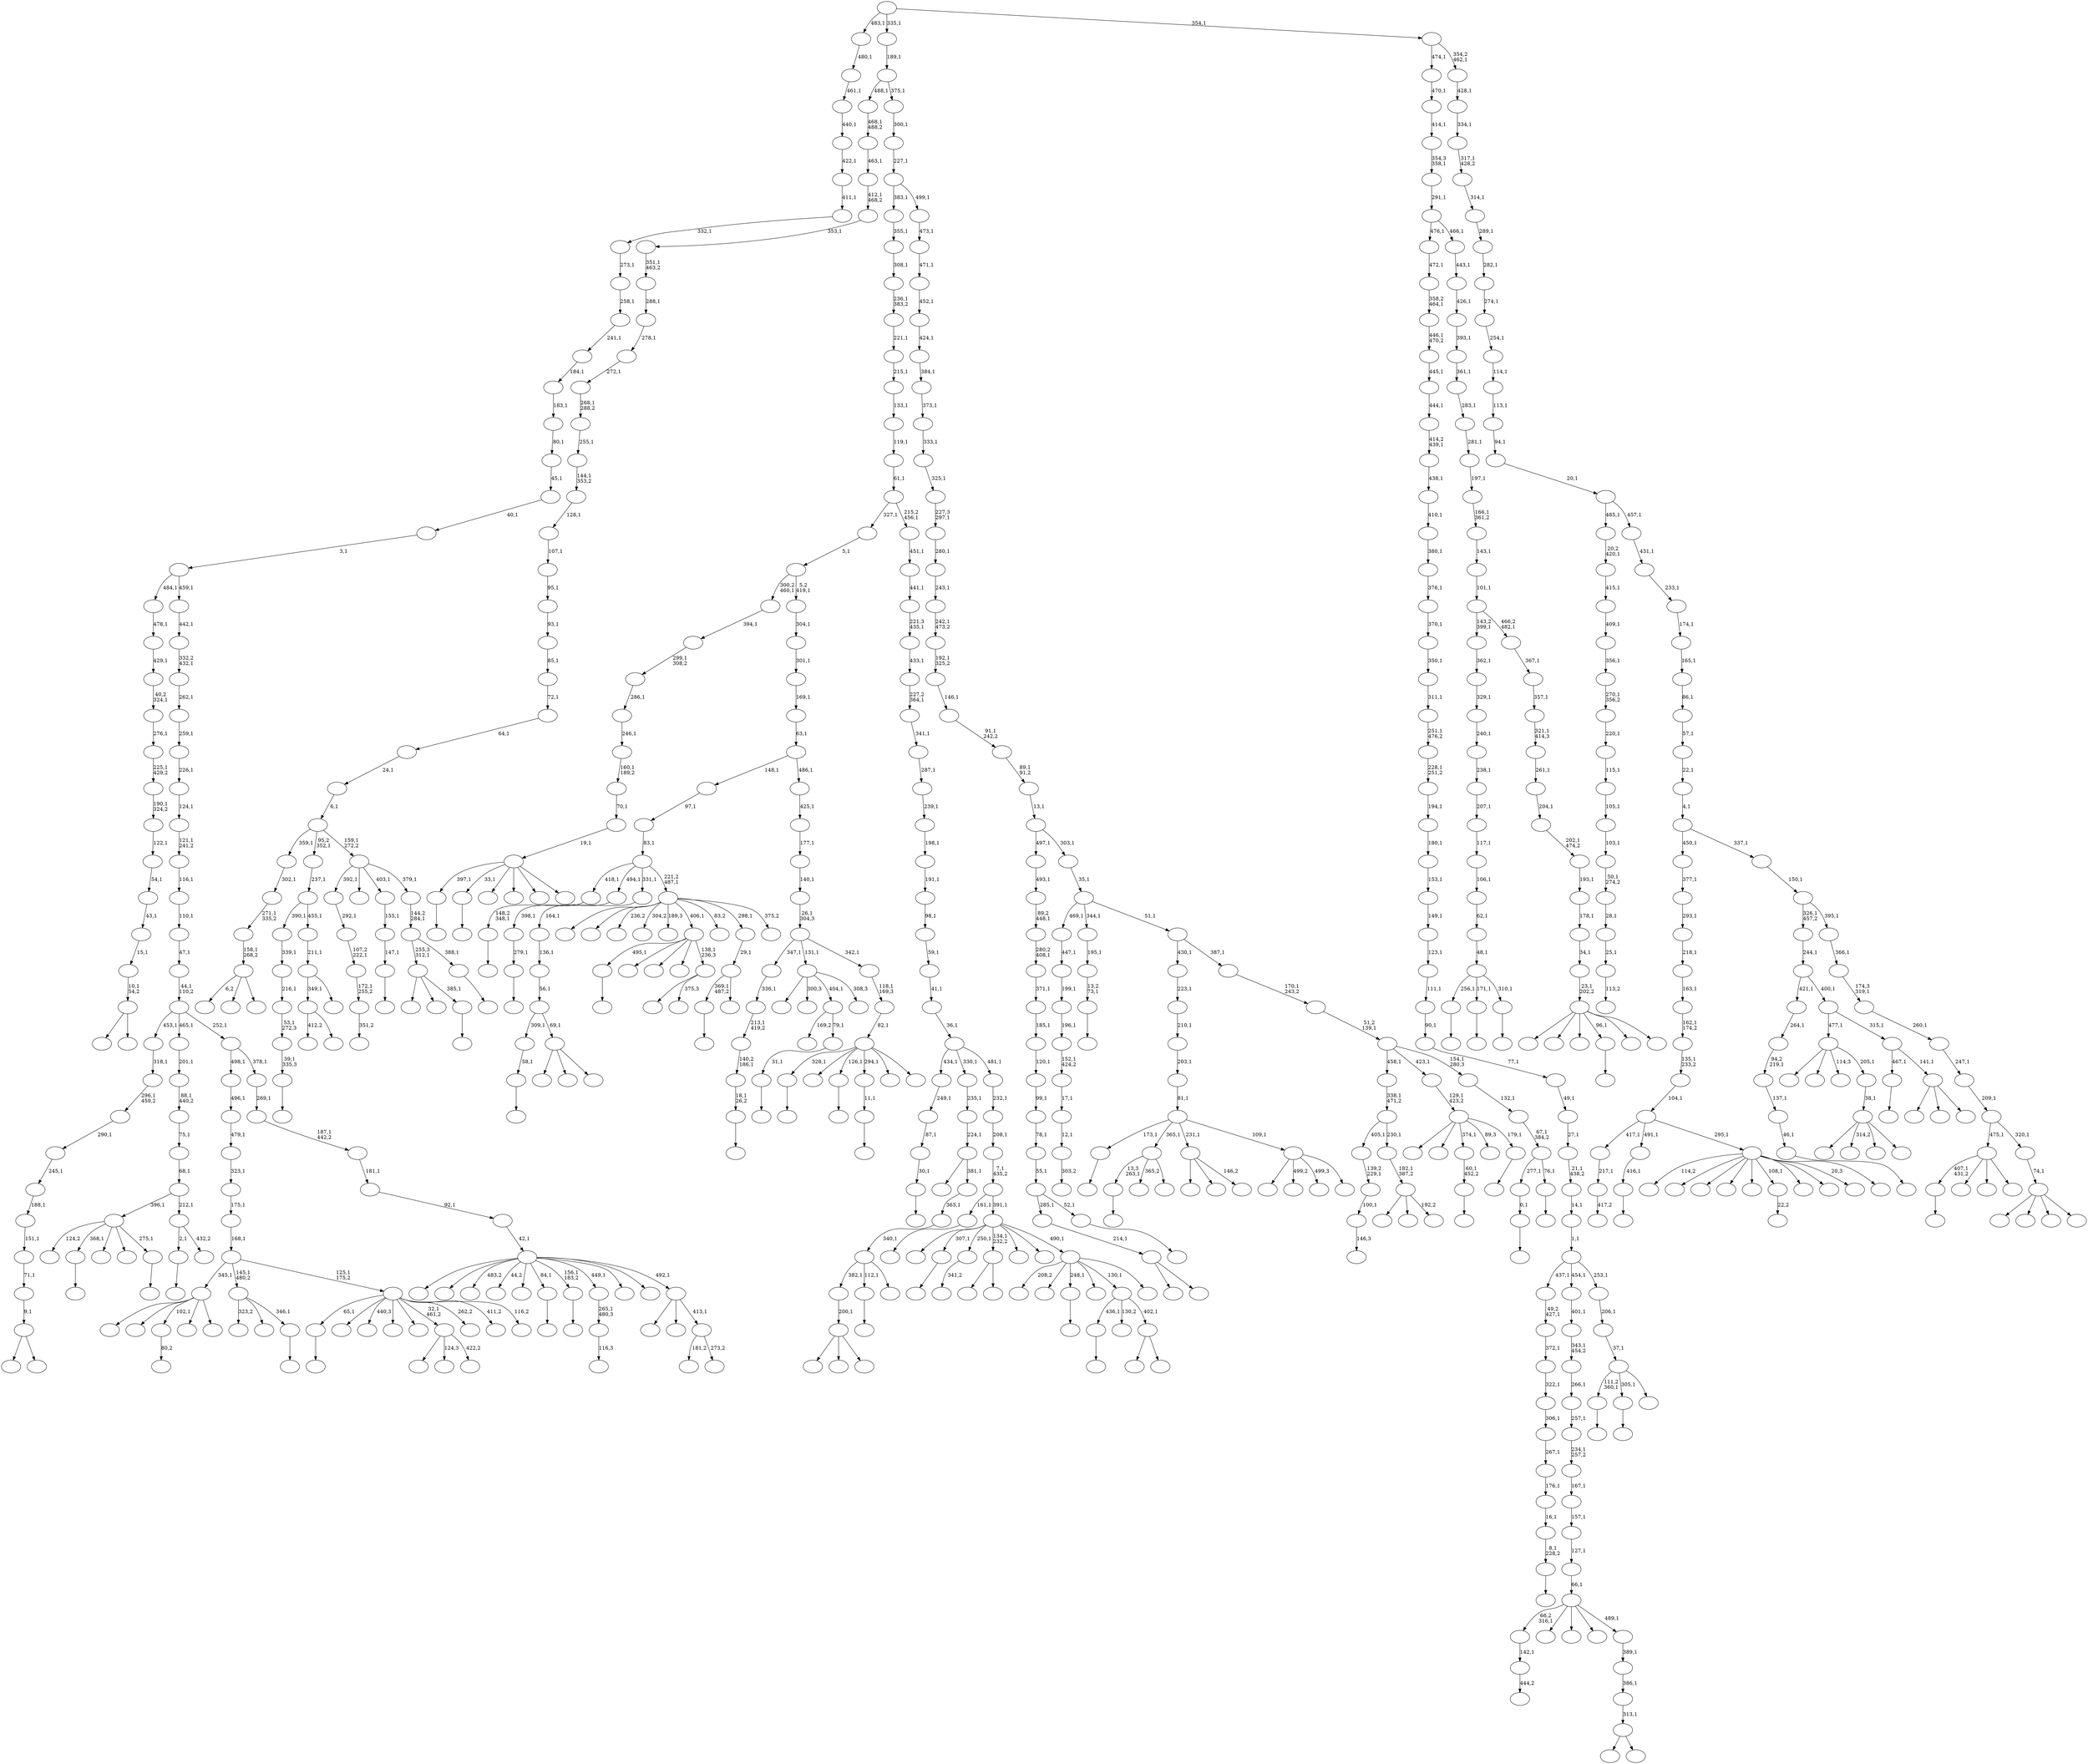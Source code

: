 digraph T {
	700 [label=""]
	699 [label=""]
	698 [label=""]
	697 [label=""]
	696 [label=""]
	695 [label=""]
	694 [label=""]
	693 [label=""]
	692 [label=""]
	691 [label=""]
	690 [label=""]
	689 [label=""]
	688 [label=""]
	687 [label=""]
	686 [label=""]
	685 [label=""]
	684 [label=""]
	683 [label=""]
	682 [label=""]
	681 [label=""]
	680 [label=""]
	679 [label=""]
	678 [label=""]
	677 [label=""]
	676 [label=""]
	675 [label=""]
	674 [label=""]
	673 [label=""]
	672 [label=""]
	671 [label=""]
	670 [label=""]
	669 [label=""]
	668 [label=""]
	667 [label=""]
	666 [label=""]
	665 [label=""]
	664 [label=""]
	663 [label=""]
	662 [label=""]
	661 [label=""]
	660 [label=""]
	659 [label=""]
	658 [label=""]
	657 [label=""]
	656 [label=""]
	655 [label=""]
	654 [label=""]
	653 [label=""]
	652 [label=""]
	651 [label=""]
	650 [label=""]
	649 [label=""]
	648 [label=""]
	647 [label=""]
	646 [label=""]
	645 [label=""]
	644 [label=""]
	643 [label=""]
	642 [label=""]
	641 [label=""]
	640 [label=""]
	639 [label=""]
	638 [label=""]
	637 [label=""]
	636 [label=""]
	635 [label=""]
	634 [label=""]
	633 [label=""]
	632 [label=""]
	631 [label=""]
	630 [label=""]
	629 [label=""]
	628 [label=""]
	627 [label=""]
	626 [label=""]
	625 [label=""]
	624 [label=""]
	623 [label=""]
	622 [label=""]
	621 [label=""]
	620 [label=""]
	619 [label=""]
	618 [label=""]
	617 [label=""]
	616 [label=""]
	615 [label=""]
	614 [label=""]
	613 [label=""]
	612 [label=""]
	611 [label=""]
	610 [label=""]
	609 [label=""]
	608 [label=""]
	607 [label=""]
	606 [label=""]
	605 [label=""]
	604 [label=""]
	603 [label=""]
	602 [label=""]
	601 [label=""]
	600 [label=""]
	599 [label=""]
	598 [label=""]
	597 [label=""]
	596 [label=""]
	595 [label=""]
	594 [label=""]
	593 [label=""]
	592 [label=""]
	591 [label=""]
	590 [label=""]
	589 [label=""]
	588 [label=""]
	587 [label=""]
	586 [label=""]
	585 [label=""]
	584 [label=""]
	583 [label=""]
	582 [label=""]
	581 [label=""]
	580 [label=""]
	579 [label=""]
	578 [label=""]
	577 [label=""]
	576 [label=""]
	575 [label=""]
	574 [label=""]
	573 [label=""]
	572 [label=""]
	571 [label=""]
	570 [label=""]
	569 [label=""]
	568 [label=""]
	567 [label=""]
	566 [label=""]
	565 [label=""]
	564 [label=""]
	563 [label=""]
	562 [label=""]
	561 [label=""]
	560 [label=""]
	559 [label=""]
	558 [label=""]
	557 [label=""]
	556 [label=""]
	555 [label=""]
	554 [label=""]
	553 [label=""]
	552 [label=""]
	551 [label=""]
	550 [label=""]
	549 [label=""]
	548 [label=""]
	547 [label=""]
	546 [label=""]
	545 [label=""]
	544 [label=""]
	543 [label=""]
	542 [label=""]
	541 [label=""]
	540 [label=""]
	539 [label=""]
	538 [label=""]
	537 [label=""]
	536 [label=""]
	535 [label=""]
	534 [label=""]
	533 [label=""]
	532 [label=""]
	531 [label=""]
	530 [label=""]
	529 [label=""]
	528 [label=""]
	527 [label=""]
	526 [label=""]
	525 [label=""]
	524 [label=""]
	523 [label=""]
	522 [label=""]
	521 [label=""]
	520 [label=""]
	519 [label=""]
	518 [label=""]
	517 [label=""]
	516 [label=""]
	515 [label=""]
	514 [label=""]
	513 [label=""]
	512 [label=""]
	511 [label=""]
	510 [label=""]
	509 [label=""]
	508 [label=""]
	507 [label=""]
	506 [label=""]
	505 [label=""]
	504 [label=""]
	503 [label=""]
	502 [label=""]
	501 [label=""]
	500 [label=""]
	499 [label=""]
	498 [label=""]
	497 [label=""]
	496 [label=""]
	495 [label=""]
	494 [label=""]
	493 [label=""]
	492 [label=""]
	491 [label=""]
	490 [label=""]
	489 [label=""]
	488 [label=""]
	487 [label=""]
	486 [label=""]
	485 [label=""]
	484 [label=""]
	483 [label=""]
	482 [label=""]
	481 [label=""]
	480 [label=""]
	479 [label=""]
	478 [label=""]
	477 [label=""]
	476 [label=""]
	475 [label=""]
	474 [label=""]
	473 [label=""]
	472 [label=""]
	471 [label=""]
	470 [label=""]
	469 [label=""]
	468 [label=""]
	467 [label=""]
	466 [label=""]
	465 [label=""]
	464 [label=""]
	463 [label=""]
	462 [label=""]
	461 [label=""]
	460 [label=""]
	459 [label=""]
	458 [label=""]
	457 [label=""]
	456 [label=""]
	455 [label=""]
	454 [label=""]
	453 [label=""]
	452 [label=""]
	451 [label=""]
	450 [label=""]
	449 [label=""]
	448 [label=""]
	447 [label=""]
	446 [label=""]
	445 [label=""]
	444 [label=""]
	443 [label=""]
	442 [label=""]
	441 [label=""]
	440 [label=""]
	439 [label=""]
	438 [label=""]
	437 [label=""]
	436 [label=""]
	435 [label=""]
	434 [label=""]
	433 [label=""]
	432 [label=""]
	431 [label=""]
	430 [label=""]
	429 [label=""]
	428 [label=""]
	427 [label=""]
	426 [label=""]
	425 [label=""]
	424 [label=""]
	423 [label=""]
	422 [label=""]
	421 [label=""]
	420 [label=""]
	419 [label=""]
	418 [label=""]
	417 [label=""]
	416 [label=""]
	415 [label=""]
	414 [label=""]
	413 [label=""]
	412 [label=""]
	411 [label=""]
	410 [label=""]
	409 [label=""]
	408 [label=""]
	407 [label=""]
	406 [label=""]
	405 [label=""]
	404 [label=""]
	403 [label=""]
	402 [label=""]
	401 [label=""]
	400 [label=""]
	399 [label=""]
	398 [label=""]
	397 [label=""]
	396 [label=""]
	395 [label=""]
	394 [label=""]
	393 [label=""]
	392 [label=""]
	391 [label=""]
	390 [label=""]
	389 [label=""]
	388 [label=""]
	387 [label=""]
	386 [label=""]
	385 [label=""]
	384 [label=""]
	383 [label=""]
	382 [label=""]
	381 [label=""]
	380 [label=""]
	379 [label=""]
	378 [label=""]
	377 [label=""]
	376 [label=""]
	375 [label=""]
	374 [label=""]
	373 [label=""]
	372 [label=""]
	371 [label=""]
	370 [label=""]
	369 [label=""]
	368 [label=""]
	367 [label=""]
	366 [label=""]
	365 [label=""]
	364 [label=""]
	363 [label=""]
	362 [label=""]
	361 [label=""]
	360 [label=""]
	359 [label=""]
	358 [label=""]
	357 [label=""]
	356 [label=""]
	355 [label=""]
	354 [label=""]
	353 [label=""]
	352 [label=""]
	351 [label=""]
	350 [label=""]
	349 [label=""]
	348 [label=""]
	347 [label=""]
	346 [label=""]
	345 [label=""]
	344 [label=""]
	343 [label=""]
	342 [label=""]
	341 [label=""]
	340 [label=""]
	339 [label=""]
	338 [label=""]
	337 [label=""]
	336 [label=""]
	335 [label=""]
	334 [label=""]
	333 [label=""]
	332 [label=""]
	331 [label=""]
	330 [label=""]
	329 [label=""]
	328 [label=""]
	327 [label=""]
	326 [label=""]
	325 [label=""]
	324 [label=""]
	323 [label=""]
	322 [label=""]
	321 [label=""]
	320 [label=""]
	319 [label=""]
	318 [label=""]
	317 [label=""]
	316 [label=""]
	315 [label=""]
	314 [label=""]
	313 [label=""]
	312 [label=""]
	311 [label=""]
	310 [label=""]
	309 [label=""]
	308 [label=""]
	307 [label=""]
	306 [label=""]
	305 [label=""]
	304 [label=""]
	303 [label=""]
	302 [label=""]
	301 [label=""]
	300 [label=""]
	299 [label=""]
	298 [label=""]
	297 [label=""]
	296 [label=""]
	295 [label=""]
	294 [label=""]
	293 [label=""]
	292 [label=""]
	291 [label=""]
	290 [label=""]
	289 [label=""]
	288 [label=""]
	287 [label=""]
	286 [label=""]
	285 [label=""]
	284 [label=""]
	283 [label=""]
	282 [label=""]
	281 [label=""]
	280 [label=""]
	279 [label=""]
	278 [label=""]
	277 [label=""]
	276 [label=""]
	275 [label=""]
	274 [label=""]
	273 [label=""]
	272 [label=""]
	271 [label=""]
	270 [label=""]
	269 [label=""]
	268 [label=""]
	267 [label=""]
	266 [label=""]
	265 [label=""]
	264 [label=""]
	263 [label=""]
	262 [label=""]
	261 [label=""]
	260 [label=""]
	259 [label=""]
	258 [label=""]
	257 [label=""]
	256 [label=""]
	255 [label=""]
	254 [label=""]
	253 [label=""]
	252 [label=""]
	251 [label=""]
	250 [label=""]
	249 [label=""]
	248 [label=""]
	247 [label=""]
	246 [label=""]
	245 [label=""]
	244 [label=""]
	243 [label=""]
	242 [label=""]
	241 [label=""]
	240 [label=""]
	239 [label=""]
	238 [label=""]
	237 [label=""]
	236 [label=""]
	235 [label=""]
	234 [label=""]
	233 [label=""]
	232 [label=""]
	231 [label=""]
	230 [label=""]
	229 [label=""]
	228 [label=""]
	227 [label=""]
	226 [label=""]
	225 [label=""]
	224 [label=""]
	223 [label=""]
	222 [label=""]
	221 [label=""]
	220 [label=""]
	219 [label=""]
	218 [label=""]
	217 [label=""]
	216 [label=""]
	215 [label=""]
	214 [label=""]
	213 [label=""]
	212 [label=""]
	211 [label=""]
	210 [label=""]
	209 [label=""]
	208 [label=""]
	207 [label=""]
	206 [label=""]
	205 [label=""]
	204 [label=""]
	203 [label=""]
	202 [label=""]
	201 [label=""]
	200 [label=""]
	199 [label=""]
	198 [label=""]
	197 [label=""]
	196 [label=""]
	195 [label=""]
	194 [label=""]
	193 [label=""]
	192 [label=""]
	191 [label=""]
	190 [label=""]
	189 [label=""]
	188 [label=""]
	187 [label=""]
	186 [label=""]
	185 [label=""]
	184 [label=""]
	183 [label=""]
	182 [label=""]
	181 [label=""]
	180 [label=""]
	179 [label=""]
	178 [label=""]
	177 [label=""]
	176 [label=""]
	175 [label=""]
	174 [label=""]
	173 [label=""]
	172 [label=""]
	171 [label=""]
	170 [label=""]
	169 [label=""]
	168 [label=""]
	167 [label=""]
	166 [label=""]
	165 [label=""]
	164 [label=""]
	163 [label=""]
	162 [label=""]
	161 [label=""]
	160 [label=""]
	159 [label=""]
	158 [label=""]
	157 [label=""]
	156 [label=""]
	155 [label=""]
	154 [label=""]
	153 [label=""]
	152 [label=""]
	151 [label=""]
	150 [label=""]
	149 [label=""]
	148 [label=""]
	147 [label=""]
	146 [label=""]
	145 [label=""]
	144 [label=""]
	143 [label=""]
	142 [label=""]
	141 [label=""]
	140 [label=""]
	139 [label=""]
	138 [label=""]
	137 [label=""]
	136 [label=""]
	135 [label=""]
	134 [label=""]
	133 [label=""]
	132 [label=""]
	131 [label=""]
	130 [label=""]
	129 [label=""]
	128 [label=""]
	127 [label=""]
	126 [label=""]
	125 [label=""]
	124 [label=""]
	123 [label=""]
	122 [label=""]
	121 [label=""]
	120 [label=""]
	119 [label=""]
	118 [label=""]
	117 [label=""]
	116 [label=""]
	115 [label=""]
	114 [label=""]
	113 [label=""]
	112 [label=""]
	111 [label=""]
	110 [label=""]
	109 [label=""]
	108 [label=""]
	107 [label=""]
	106 [label=""]
	105 [label=""]
	104 [label=""]
	103 [label=""]
	102 [label=""]
	101 [label=""]
	100 [label=""]
	99 [label=""]
	98 [label=""]
	97 [label=""]
	96 [label=""]
	95 [label=""]
	94 [label=""]
	93 [label=""]
	92 [label=""]
	91 [label=""]
	90 [label=""]
	89 [label=""]
	88 [label=""]
	87 [label=""]
	86 [label=""]
	85 [label=""]
	84 [label=""]
	83 [label=""]
	82 [label=""]
	81 [label=""]
	80 [label=""]
	79 [label=""]
	78 [label=""]
	77 [label=""]
	76 [label=""]
	75 [label=""]
	74 [label=""]
	73 [label=""]
	72 [label=""]
	71 [label=""]
	70 [label=""]
	69 [label=""]
	68 [label=""]
	67 [label=""]
	66 [label=""]
	65 [label=""]
	64 [label=""]
	63 [label=""]
	62 [label=""]
	61 [label=""]
	60 [label=""]
	59 [label=""]
	58 [label=""]
	57 [label=""]
	56 [label=""]
	55 [label=""]
	54 [label=""]
	53 [label=""]
	52 [label=""]
	51 [label=""]
	50 [label=""]
	49 [label=""]
	48 [label=""]
	47 [label=""]
	46 [label=""]
	45 [label=""]
	44 [label=""]
	43 [label=""]
	42 [label=""]
	41 [label=""]
	40 [label=""]
	39 [label=""]
	38 [label=""]
	37 [label=""]
	36 [label=""]
	35 [label=""]
	34 [label=""]
	33 [label=""]
	32 [label=""]
	31 [label=""]
	30 [label=""]
	29 [label=""]
	28 [label=""]
	27 [label=""]
	26 [label=""]
	25 [label=""]
	24 [label=""]
	23 [label=""]
	22 [label=""]
	21 [label=""]
	20 [label=""]
	19 [label=""]
	18 [label=""]
	17 [label=""]
	16 [label=""]
	15 [label=""]
	14 [label=""]
	13 [label=""]
	12 [label=""]
	11 [label=""]
	10 [label=""]
	9 [label=""]
	8 [label=""]
	7 [label=""]
	6 [label=""]
	5 [label=""]
	4 [label=""]
	3 [label=""]
	2 [label=""]
	1 [label=""]
	0 [label=""]
	689 -> 690 [label=""]
	688 -> 689 [label="46,1"]
	687 -> 688 [label="137,1"]
	686 -> 687 [label="94,2\n219,1"]
	685 -> 686 [label="264,1"]
	683 -> 684 [label="303,2"]
	682 -> 683 [label="12,1"]
	681 -> 682 [label="17,1"]
	680 -> 681 [label="152,1\n424,2"]
	679 -> 680 [label="196,1"]
	678 -> 679 [label="199,1"]
	677 -> 678 [label="447,1"]
	675 -> 676 [label=""]
	670 -> 671 [label=""]
	669 -> 670 [label="148,2\n348,1"]
	667 -> 668 [label=""]
	662 -> 663 [label=""]
	660 -> 661 [label=""]
	657 -> 658 [label=""]
	652 -> 653 [label=""]
	649 -> 650 [label=""]
	646 -> 647 [label="113,2"]
	645 -> 646 [label="25,1"]
	644 -> 645 [label="28,1"]
	643 -> 644 [label="50,1\n274,2"]
	642 -> 643 [label="103,1"]
	641 -> 642 [label="105,1"]
	640 -> 641 [label="115,1"]
	639 -> 640 [label="220,1"]
	638 -> 639 [label="270,1\n356,2"]
	637 -> 638 [label="356,1"]
	636 -> 637 [label="409,1"]
	635 -> 636 [label="415,1"]
	634 -> 635 [label="20,2\n420,1"]
	631 -> 632 [label=""]
	628 -> 629 [label=""]
	623 -> 624 [label="444,2"]
	622 -> 623 [label="142,1"]
	620 -> 621 [label=""]
	619 -> 620 [label="8,1\n228,2"]
	618 -> 619 [label="16,1"]
	617 -> 618 [label="176,1"]
	616 -> 617 [label="267,1"]
	615 -> 616 [label="306,1"]
	614 -> 615 [label="322,1"]
	613 -> 614 [label="372,1"]
	612 -> 613 [label="49,2\n427,1"]
	609 -> 610 [label=""]
	607 -> 608 [label=""]
	600 -> 601 [label="417,2"]
	599 -> 600 [label="217,1"]
	594 -> 595 [label=""]
	593 -> 594 [label="39,1\n335,3"]
	592 -> 593 [label="53,1\n272,3"]
	591 -> 592 [label="216,1"]
	590 -> 591 [label="339,1"]
	585 -> 586 [label=""]
	584 -> 674 [label=""]
	584 -> 611 [label=""]
	584 -> 585 [label="385,1"]
	579 -> 580 [label=""]
	576 -> 577 [label=""]
	574 -> 575 [label=""]
	573 -> 574 [label="0,1"]
	570 -> 571 [label="351,2"]
	569 -> 570 [label="172,1\n255,2"]
	568 -> 569 [label="107,2\n222,1"]
	567 -> 568 [label="292,1"]
	562 -> 657 [label="13,3\n263,1"]
	562 -> 581 [label="365,2"]
	562 -> 563 [label=""]
	559 -> 560 [label=""]
	558 -> 559 [label="58,1"]
	556 -> 557 [label=""]
	548 -> 549 [label=""]
	546 -> 547 [label=""]
	545 -> 546 [label="416,1"]
	541 -> 542 [label=""]
	540 -> 541 [label="30,1"]
	539 -> 540 [label="87,1"]
	538 -> 539 [label="249,1"]
	534 -> 535 [label=""]
	528 -> 529 [label=""]
	523 -> 524 [label=""]
	522 -> 523 [label="60,1\n452,2"]
	518 -> 519 [label="341,2"]
	516 -> 517 [label=""]
	514 -> 630 [label=""]
	514 -> 515 [label=""]
	513 -> 514 [label="214,1"]
	511 -> 512 [label=""]
	509 -> 510 [label=""]
	507 -> 508 [label=""]
	506 -> 672 [label="124,2"]
	506 -> 662 [label="368,1"]
	506 -> 597 [label=""]
	506 -> 527 [label=""]
	506 -> 507 [label="275,1"]
	503 -> 660 [label="397,1"]
	503 -> 652 [label="33,1"]
	503 -> 648 [label=""]
	503 -> 633 [label=""]
	503 -> 572 [label=""]
	503 -> 504 [label=""]
	502 -> 503 [label="19,1"]
	501 -> 502 [label="70,1"]
	500 -> 501 [label="160,1\n189,2"]
	499 -> 500 [label="246,1"]
	498 -> 499 [label="286,1"]
	497 -> 498 [label="299,1\n308,2"]
	496 -> 497 [label="394,1"]
	494 -> 495 [label=""]
	490 -> 491 [label=""]
	485 -> 486 [label="116,3"]
	484 -> 485 [label="265,1\n480,3"]
	480 -> 481 [label=""]
	479 -> 480 [label="13,2\n73,1"]
	478 -> 479 [label="195,1"]
	476 -> 477 [label="146,3"]
	475 -> 476 [label="100,1"]
	474 -> 475 [label="139,2\n229,1"]
	472 -> 473 [label=""]
	471 -> 513 [label="285,1"]
	471 -> 472 [label="52,1"]
	470 -> 471 [label="55,1"]
	469 -> 470 [label="78,1"]
	468 -> 469 [label="99,1"]
	467 -> 468 [label="120,1"]
	466 -> 467 [label="185,1"]
	465 -> 466 [label="371,1"]
	464 -> 465 [label="280,2\n408,1"]
	463 -> 464 [label="89,2\n448,1"]
	462 -> 463 [label="493,1"]
	460 -> 596 [label=""]
	460 -> 461 [label=""]
	459 -> 460 [label="313,1"]
	458 -> 459 [label="386,1"]
	457 -> 458 [label="389,1"]
	456 -> 622 [label="66,2\n316,1"]
	456 -> 603 [label=""]
	456 -> 588 [label=""]
	456 -> 488 [label=""]
	456 -> 457 [label="489,1"]
	455 -> 456 [label="66,1"]
	454 -> 455 [label="127,1"]
	453 -> 454 [label="157,1"]
	452 -> 453 [label="167,1"]
	451 -> 452 [label="234,1\n257,2"]
	450 -> 451 [label="257,1"]
	449 -> 450 [label="266,1"]
	448 -> 449 [label="343,1\n454,2"]
	447 -> 448 [label="401,1"]
	445 -> 446 [label="80,2"]
	442 -> 443 [label=""]
	441 -> 442 [label="18,1\n26,2"]
	440 -> 441 [label="140,2\n186,1"]
	439 -> 440 [label="213,1\n419,2"]
	438 -> 439 [label="336,1"]
	433 -> 627 [label=""]
	433 -> 487 [label=""]
	433 -> 434 [label=""]
	432 -> 433 [label="200,1"]
	429 -> 602 [label=""]
	429 -> 430 [label=""]
	424 -> 656 [label=""]
	424 -> 425 [label=""]
	423 -> 424 [label="9,1"]
	422 -> 423 [label="71,1"]
	421 -> 422 [label="151,1"]
	420 -> 421 [label="188,1"]
	419 -> 420 [label="245,1"]
	418 -> 419 [label="290,1"]
	417 -> 418 [label="296,1\n459,2"]
	416 -> 417 [label="318,1"]
	413 -> 414 [label="22,2"]
	409 -> 410 [label=""]
	408 -> 649 [label="256,1"]
	408 -> 516 [label="171,1"]
	408 -> 409 [label="310,1"]
	407 -> 408 [label="48,1"]
	406 -> 407 [label="62,1"]
	405 -> 406 [label="106,1"]
	404 -> 405 [label="117,1"]
	403 -> 404 [label="207,1"]
	402 -> 403 [label="238,1"]
	401 -> 402 [label="240,1"]
	400 -> 401 [label="329,1"]
	399 -> 400 [label="362,1"]
	397 -> 665 [label=""]
	397 -> 483 [label=""]
	397 -> 398 [label="146,2"]
	395 -> 626 [label="6,2"]
	395 -> 532 [label=""]
	395 -> 396 [label=""]
	394 -> 395 [label="158,1\n268,2"]
	393 -> 394 [label="271,1\n335,2"]
	392 -> 393 [label="302,1"]
	390 -> 579 [label="111,2\n360,1"]
	390 -> 490 [label="305,1"]
	390 -> 391 [label=""]
	389 -> 390 [label="37,1"]
	388 -> 389 [label="206,1"]
	387 -> 612 [label="437,1"]
	387 -> 447 [label="454,1"]
	387 -> 388 [label="253,1"]
	386 -> 387 [label="1,1"]
	385 -> 386 [label="14,1"]
	384 -> 385 [label="21,1\n438,2"]
	383 -> 384 [label="27,1"]
	382 -> 383 [label="49,1"]
	381 -> 382 [label="77,1"]
	380 -> 381 [label="90,1"]
	379 -> 380 [label="111,1"]
	378 -> 379 [label="123,1"]
	377 -> 378 [label="149,1"]
	376 -> 377 [label="153,1"]
	375 -> 376 [label="180,1"]
	374 -> 375 [label="194,1"]
	373 -> 374 [label="228,1\n251,2"]
	372 -> 373 [label="251,1\n476,2"]
	371 -> 372 [label="311,1"]
	370 -> 371 [label="350,1"]
	369 -> 370 [label="370,1"]
	368 -> 369 [label="376,1"]
	367 -> 368 [label="380,1"]
	366 -> 367 [label="410,1"]
	365 -> 366 [label="438,1"]
	364 -> 365 [label="414,2\n439,1"]
	363 -> 364 [label="444,1"]
	362 -> 363 [label="445,1"]
	361 -> 362 [label="446,1\n470,2"]
	360 -> 361 [label="358,2\n464,1"]
	359 -> 360 [label="472,1"]
	356 -> 693 [label=""]
	356 -> 544 [label=""]
	356 -> 357 [label="192,2"]
	355 -> 356 [label="182,1\n387,2"]
	354 -> 474 [label="405,1"]
	354 -> 355 [label="230,1"]
	353 -> 354 [label="338,1\n471,2"]
	349 -> 699 [label=""]
	349 -> 555 [label="314,2"]
	349 -> 525 [label=""]
	349 -> 350 [label=""]
	348 -> 349 [label="38,1"]
	347 -> 694 [label=""]
	347 -> 431 [label=""]
	347 -> 427 [label="114,3"]
	347 -> 348 [label="205,1"]
	345 -> 583 [label=""]
	345 -> 553 [label=""]
	345 -> 445 [label="102,1"]
	345 -> 412 [label=""]
	345 -> 346 [label=""]
	341 -> 554 [label="412,2"]
	341 -> 342 [label=""]
	338 -> 582 [label=""]
	338 -> 426 [label="124,3"]
	338 -> 339 [label="422,2"]
	335 -> 336 [label=""]
	334 -> 335 [label="147,1"]
	333 -> 334 [label="155,1"]
	331 -> 332 [label=""]
	329 -> 330 [label=""]
	328 -> 329 [label="31,1"]
	327 -> 437 [label="169,2"]
	327 -> 328 [label="79,1"]
	325 -> 326 [label=""]
	318 -> 319 [label=""]
	315 -> 551 [label=""]
	315 -> 521 [label="499,2"]
	315 -> 492 [label="499,3"]
	315 -> 316 [label=""]
	314 -> 628 [label="173,1"]
	314 -> 562 [label="365,1"]
	314 -> 397 [label="231,1"]
	314 -> 315 [label="109,1"]
	313 -> 314 [label="81,1"]
	312 -> 313 [label="203,1"]
	311 -> 312 [label="210,1"]
	310 -> 311 [label="223,1"]
	307 -> 664 [label=""]
	307 -> 308 [label="375,3"]
	306 -> 548 [label="495,1"]
	306 -> 530 [label=""]
	306 -> 435 [label=""]
	306 -> 324 [label=""]
	306 -> 307 [label="138,1\n236,3"]
	304 -> 305 [label=""]
	303 -> 304 [label="279,1"]
	302 -> 303 [label="398,1"]
	298 -> 598 [label=""]
	298 -> 537 [label="300,3"]
	298 -> 327 [label="404,1"]
	298 -> 299 [label="308,3"]
	296 -> 432 [label="382,1"]
	296 -> 325 [label="112,1"]
	296 -> 297 [label=""]
	295 -> 296 [label="340,1"]
	294 -> 295 [label="363,1"]
	293 -> 531 [label=""]
	293 -> 294 [label="381,1"]
	292 -> 293 [label="224,1"]
	291 -> 292 [label="235,1"]
	288 -> 526 [label=""]
	288 -> 317 [label=""]
	288 -> 289 [label=""]
	287 -> 494 [label="467,1"]
	287 -> 288 [label="141,1"]
	286 -> 347 [label="477,1"]
	286 -> 287 [label="315,1"]
	285 -> 685 [label="421,1"]
	285 -> 286 [label="400,1"]
	284 -> 285 [label="244,1"]
	281 -> 556 [label="369,1\n487,2"]
	281 -> 282 [label=""]
	280 -> 281 [label="29,1"]
	278 -> 511 [label="2,1"]
	278 -> 279 [label="432,2"]
	277 -> 506 [label="396,1"]
	277 -> 278 [label="212,1"]
	276 -> 277 [label="68,1"]
	275 -> 276 [label="75,1"]
	274 -> 275 [label="88,1\n440,2"]
	273 -> 274 [label="201,1"]
	270 -> 271 [label=""]
	269 -> 666 [label="323,2"]
	269 -> 322 [label=""]
	269 -> 270 [label="346,1"]
	267 -> 268 [label=""]
	266 -> 267 [label="11,1"]
	264 -> 654 [label=""]
	264 -> 605 [label=""]
	264 -> 265 [label=""]
	263 -> 558 [label="309,1"]
	263 -> 264 [label="69,1"]
	262 -> 263 [label="56,1"]
	261 -> 262 [label="136,1"]
	260 -> 261 [label="164,1"]
	258 -> 609 [label="65,1"]
	258 -> 543 [label=""]
	258 -> 493 [label="440,3"]
	258 -> 428 [label=""]
	258 -> 411 [label=""]
	258 -> 338 [label="32,1\n461,2"]
	258 -> 321 [label="262,2"]
	258 -> 272 [label="411,2"]
	258 -> 259 [label="116,2"]
	257 -> 345 [label="345,1"]
	257 -> 269 [label="145,1\n480,2"]
	257 -> 258 [label="125,1\n175,2"]
	256 -> 257 [label="168,1"]
	255 -> 256 [label="175,1"]
	254 -> 255 [label="323,1"]
	253 -> 254 [label="479,1"]
	252 -> 253 [label="496,1"]
	250 -> 251 [label=""]
	249 -> 696 [label=""]
	249 -> 692 [label=""]
	249 -> 522 [label="374,1"]
	249 -> 351 [label="89,3"]
	249 -> 250 [label="179,1"]
	248 -> 249 [label="129,1\n423,2"]
	246 -> 606 [label=""]
	246 -> 247 [label=""]
	245 -> 246 [label="10,1\n54,2"]
	244 -> 245 [label="15,1"]
	243 -> 244 [label="43,1"]
	242 -> 243 [label="54,1"]
	241 -> 242 [label="122,1"]
	240 -> 241 [label="190,1\n324,2"]
	239 -> 240 [label="225,1\n429,2"]
	238 -> 239 [label="276,1"]
	237 -> 238 [label="40,2\n324,1"]
	236 -> 237 [label="429,1"]
	235 -> 236 [label="478,1"]
	232 -> 341 [label="349,1"]
	232 -> 233 [label=""]
	231 -> 232 [label="211,1"]
	230 -> 590 [label="390,1"]
	230 -> 231 [label="455,1"]
	229 -> 230 [label="237,1"]
	227 -> 700 [label=""]
	227 -> 698 [label=""]
	227 -> 695 [label=""]
	227 -> 675 [label="96,1"]
	227 -> 589 [label=""]
	227 -> 228 [label=""]
	226 -> 227 [label="23,1\n202,2"]
	225 -> 226 [label="34,1"]
	224 -> 225 [label="178,1"]
	223 -> 224 [label="193,1"]
	222 -> 223 [label="202,1\n474,2"]
	221 -> 222 [label="204,1"]
	220 -> 221 [label="261,1"]
	219 -> 220 [label="321,1\n414,3"]
	218 -> 219 [label="357,1"]
	217 -> 218 [label="367,1"]
	216 -> 399 [label="143,2\n399,1"]
	216 -> 217 [label="466,2\n482,1"]
	215 -> 216 [label="101,1"]
	214 -> 215 [label="143,1"]
	213 -> 214 [label="166,1\n361,2"]
	212 -> 213 [label="197,1"]
	211 -> 212 [label="281,1"]
	210 -> 211 [label="283,1"]
	209 -> 210 [label="361,1"]
	208 -> 209 [label="393,1"]
	207 -> 208 [label="426,1"]
	206 -> 207 [label="443,1"]
	205 -> 359 [label="476,1"]
	205 -> 206 [label="466,1"]
	204 -> 205 [label="291,1"]
	203 -> 204 [label="354,3\n358,1"]
	202 -> 203 [label="414,1"]
	201 -> 202 [label="470,1"]
	199 -> 320 [label="181,2"]
	199 -> 200 [label="273,2"]
	198 -> 587 [label=""]
	198 -> 323 [label=""]
	198 -> 199 [label="413,1"]
	197 -> 673 [label=""]
	197 -> 659 [label=""]
	197 -> 625 [label="483,2"]
	197 -> 565 [label="44,2"]
	197 -> 550 [label=""]
	197 -> 534 [label="84,1"]
	197 -> 509 [label="156,1\n183,2"]
	197 -> 484 [label="449,1"]
	197 -> 309 [label=""]
	197 -> 301 [label=""]
	197 -> 198 [label="492,1"]
	196 -> 197 [label="42,1"]
	195 -> 196 [label="92,1"]
	194 -> 195 [label="181,1"]
	193 -> 194 [label="187,1\n442,2"]
	192 -> 193 [label="269,1"]
	191 -> 252 [label="498,1"]
	191 -> 192 [label="378,1"]
	190 -> 416 [label="453,1"]
	190 -> 273 [label="465,1"]
	190 -> 191 [label="252,1"]
	189 -> 190 [label="44,1\n110,2"]
	188 -> 189 [label="47,1"]
	187 -> 188 [label="110,1"]
	186 -> 187 [label="116,1"]
	185 -> 186 [label="121,1\n241,2"]
	184 -> 185 [label="124,1"]
	183 -> 184 [label="226,1"]
	182 -> 183 [label="259,1"]
	181 -> 182 [label="262,1"]
	180 -> 181 [label="332,2\n432,1"]
	179 -> 180 [label="442,1"]
	178 -> 235 [label="484,1"]
	178 -> 179 [label="459,1"]
	177 -> 178 [label="3,1"]
	176 -> 177 [label="40,1"]
	175 -> 176 [label="45,1"]
	174 -> 175 [label="80,1"]
	173 -> 174 [label="183,1"]
	172 -> 173 [label="184,1"]
	171 -> 172 [label="241,1"]
	170 -> 171 [label="258,1"]
	169 -> 170 [label="273,1"]
	168 -> 169 [label="332,1"]
	167 -> 168 [label="411,1"]
	166 -> 167 [label="422,1"]
	165 -> 166 [label="440,1"]
	164 -> 165 [label="461,1"]
	163 -> 164 [label="480,1"]
	161 -> 578 [label=""]
	161 -> 552 [label=""]
	161 -> 489 [label="236,2"]
	161 -> 436 [label="304,2"]
	161 -> 343 [label="189,3"]
	161 -> 306 [label="406,1"]
	161 -> 300 [label="83,2"]
	161 -> 280 [label="298,1"]
	161 -> 162 [label="375,2"]
	160 -> 669 [label="418,1"]
	160 -> 302 [label="494,1"]
	160 -> 260 [label="331,1"]
	160 -> 161 [label="221,2\n487,1"]
	159 -> 160 [label="83,1"]
	158 -> 159 [label="97,1"]
	156 -> 651 [label=""]
	156 -> 157 [label=""]
	155 -> 667 [label="436,1"]
	155 -> 505 [label="130,2"]
	155 -> 156 [label="402,1"]
	153 -> 528 [label="328,1"]
	153 -> 340 [label=""]
	153 -> 318 [label="126,1"]
	153 -> 266 [label="294,1"]
	153 -> 234 [label=""]
	153 -> 154 [label=""]
	152 -> 153 [label="82,1"]
	151 -> 152 [label="118,1\n169,3"]
	150 -> 438 [label="347,1"]
	150 -> 298 [label="131,1"]
	150 -> 151 [label="342,1"]
	149 -> 150 [label="26,1\n304,3"]
	148 -> 149 [label="140,1"]
	147 -> 148 [label="177,1"]
	146 -> 147 [label="425,1"]
	145 -> 158 [label="148,1"]
	145 -> 146 [label="486,1"]
	144 -> 145 [label="63,1"]
	143 -> 144 [label="169,1"]
	142 -> 143 [label="301,1"]
	141 -> 142 [label="304,1"]
	140 -> 496 [label="300,2\n460,1"]
	140 -> 141 [label="5,2\n419,1"]
	139 -> 140 [label="5,1"]
	137 -> 697 [label="208,2"]
	137 -> 655 [label=""]
	137 -> 607 [label="248,1"]
	137 -> 520 [label=""]
	137 -> 155 [label="130,1"]
	137 -> 138 [label=""]
	136 -> 691 [label=""]
	136 -> 576 [label="307,1"]
	136 -> 518 [label="250,1"]
	136 -> 429 [label="134,1\n232,2"]
	136 -> 344 [label=""]
	136 -> 337 [label=""]
	136 -> 137 [label="490,1"]
	135 -> 331 [label="161,1"]
	135 -> 136 [label="391,1"]
	134 -> 135 [label="7,1\n435,2"]
	133 -> 134 [label="208,1"]
	132 -> 133 [label="232,1"]
	131 -> 538 [label="434,1"]
	131 -> 291 [label="330,1"]
	131 -> 132 [label="481,1"]
	130 -> 131 [label="36,1"]
	129 -> 130 [label="41,1"]
	128 -> 129 [label="59,1"]
	127 -> 128 [label="98,1"]
	126 -> 127 [label="191,1"]
	125 -> 126 [label="198,1"]
	124 -> 125 [label="239,1"]
	123 -> 124 [label="287,1"]
	122 -> 123 [label="341,1"]
	121 -> 122 [label="227,2\n364,1"]
	120 -> 121 [label="433,1"]
	119 -> 120 [label="221,3\n435,1"]
	118 -> 119 [label="441,1"]
	117 -> 118 [label="451,1"]
	116 -> 139 [label="327,1"]
	116 -> 117 [label="215,2\n456,1"]
	115 -> 116 [label="61,1"]
	114 -> 115 [label="119,1"]
	113 -> 114 [label="133,1"]
	112 -> 113 [label="215,1"]
	111 -> 112 [label="221,1"]
	110 -> 111 [label="236,1\n383,2"]
	109 -> 110 [label="308,1"]
	108 -> 109 [label="355,1"]
	106 -> 107 [label=""]
	105 -> 584 [label="255,3\n312,1"]
	105 -> 106 [label="388,1"]
	104 -> 105 [label="144,2\n284,1"]
	103 -> 567 [label="392,1"]
	103 -> 536 [label=""]
	103 -> 333 [label="403,1"]
	103 -> 104 [label="379,1"]
	102 -> 392 [label="359,1"]
	102 -> 229 [label="95,2\n352,1"]
	102 -> 103 [label="159,1\n272,2"]
	101 -> 102 [label="6,1"]
	100 -> 101 [label="24,1"]
	99 -> 100 [label="64,1"]
	98 -> 99 [label="72,1"]
	97 -> 98 [label="85,1"]
	96 -> 97 [label="93,1"]
	95 -> 96 [label="95,1"]
	94 -> 95 [label="107,1"]
	93 -> 94 [label="128,1"]
	92 -> 93 [label="144,1\n353,2"]
	91 -> 92 [label="255,1"]
	90 -> 91 [label="268,1\n288,2"]
	89 -> 90 [label="272,1"]
	88 -> 89 [label="278,1"]
	87 -> 88 [label="288,1"]
	86 -> 87 [label="351,1\n463,2"]
	85 -> 86 [label="353,1"]
	84 -> 85 [label="412,1\n468,2"]
	83 -> 84 [label="463,1"]
	82 -> 83 [label="468,1\n488,2"]
	80 -> 604 [label="114,2"]
	80 -> 566 [label=""]
	80 -> 564 [label=""]
	80 -> 561 [label=""]
	80 -> 482 [label=""]
	80 -> 413 [label="108,1"]
	80 -> 358 [label=""]
	80 -> 352 [label=""]
	80 -> 283 [label="20,3"]
	80 -> 81 [label=""]
	79 -> 599 [label="417,1"]
	79 -> 545 [label="491,1"]
	79 -> 80 [label="295,1"]
	78 -> 79 [label="104,1"]
	77 -> 78 [label="135,1\n233,2"]
	76 -> 77 [label="162,1\n174,2"]
	75 -> 76 [label="163,1"]
	74 -> 75 [label="218,1"]
	73 -> 74 [label="293,1"]
	72 -> 73 [label="377,1"]
	69 -> 631 [label="407,1\n431,2"]
	69 -> 533 [label=""]
	69 -> 71 [label=""]
	69 -> 70 [label=""]
	67 -> 68 [label=""]
	66 -> 573 [label="277,1"]
	66 -> 67 [label="76,1"]
	65 -> 66 [label="67,1\n384,2"]
	64 -> 65 [label="132,1"]
	63 -> 353 [label="458,1"]
	63 -> 248 [label="423,1"]
	63 -> 64 [label="154,1\n280,3"]
	62 -> 63 [label="51,2\n139,1"]
	61 -> 62 [label="170,1\n243,2"]
	60 -> 310 [label="430,1"]
	60 -> 61 [label="387,1"]
	59 -> 677 [label="469,1"]
	59 -> 478 [label="344,1"]
	59 -> 60 [label="51,1"]
	58 -> 59 [label="35,1"]
	57 -> 462 [label="497,1"]
	57 -> 58 [label="303,1"]
	56 -> 57 [label="13,1"]
	55 -> 56 [label="89,1\n91,2"]
	54 -> 55 [label="91,1\n242,2"]
	53 -> 54 [label="146,1"]
	52 -> 53 [label="192,1\n325,2"]
	51 -> 52 [label="242,1\n473,2"]
	50 -> 51 [label="243,1"]
	49 -> 50 [label="280,1"]
	48 -> 49 [label="227,3\n297,1"]
	47 -> 48 [label="325,1"]
	46 -> 47 [label="333,1"]
	45 -> 46 [label="373,1"]
	44 -> 45 [label="384,1"]
	43 -> 44 [label="424,1"]
	42 -> 43 [label="452,1"]
	41 -> 42 [label="471,1"]
	40 -> 41 [label="473,1"]
	39 -> 108 [label="383,1"]
	39 -> 40 [label="499,1"]
	38 -> 39 [label="227,1"]
	37 -> 38 [label="300,1"]
	36 -> 82 [label="488,1"]
	36 -> 37 [label="375,1"]
	35 -> 36 [label="189,1"]
	33 -> 444 [label=""]
	33 -> 415 [label=""]
	33 -> 290 [label=""]
	33 -> 34 [label=""]
	32 -> 33 [label="74,1"]
	31 -> 69 [label="475,1"]
	31 -> 32 [label="320,1"]
	30 -> 31 [label="209,1"]
	29 -> 30 [label="247,1"]
	28 -> 29 [label="260,1"]
	27 -> 28 [label="174,3\n319,1"]
	26 -> 27 [label="366,1"]
	25 -> 284 [label="326,1\n457,2"]
	25 -> 26 [label="395,1"]
	24 -> 25 [label="150,1"]
	23 -> 72 [label="450,1"]
	23 -> 24 [label="337,1"]
	22 -> 23 [label="4,1"]
	21 -> 22 [label="22,1"]
	20 -> 21 [label="57,1"]
	19 -> 20 [label="86,1"]
	18 -> 19 [label="165,1"]
	17 -> 18 [label="174,1"]
	16 -> 17 [label="233,1"]
	15 -> 16 [label="431,1"]
	14 -> 634 [label="485,1"]
	14 -> 15 [label="457,1"]
	13 -> 14 [label="20,1"]
	12 -> 13 [label="94,1"]
	11 -> 12 [label="113,1"]
	10 -> 11 [label="114,1"]
	9 -> 10 [label="254,1"]
	8 -> 9 [label="274,1"]
	7 -> 8 [label="282,1"]
	6 -> 7 [label="289,1"]
	5 -> 6 [label="314,1"]
	4 -> 5 [label="317,1\n428,2"]
	3 -> 4 [label="334,1"]
	2 -> 3 [label="428,1"]
	1 -> 201 [label="474,1"]
	1 -> 2 [label="354,2\n462,1"]
	0 -> 163 [label="483,1"]
	0 -> 35 [label="335,1"]
	0 -> 1 [label="354,1"]
}

